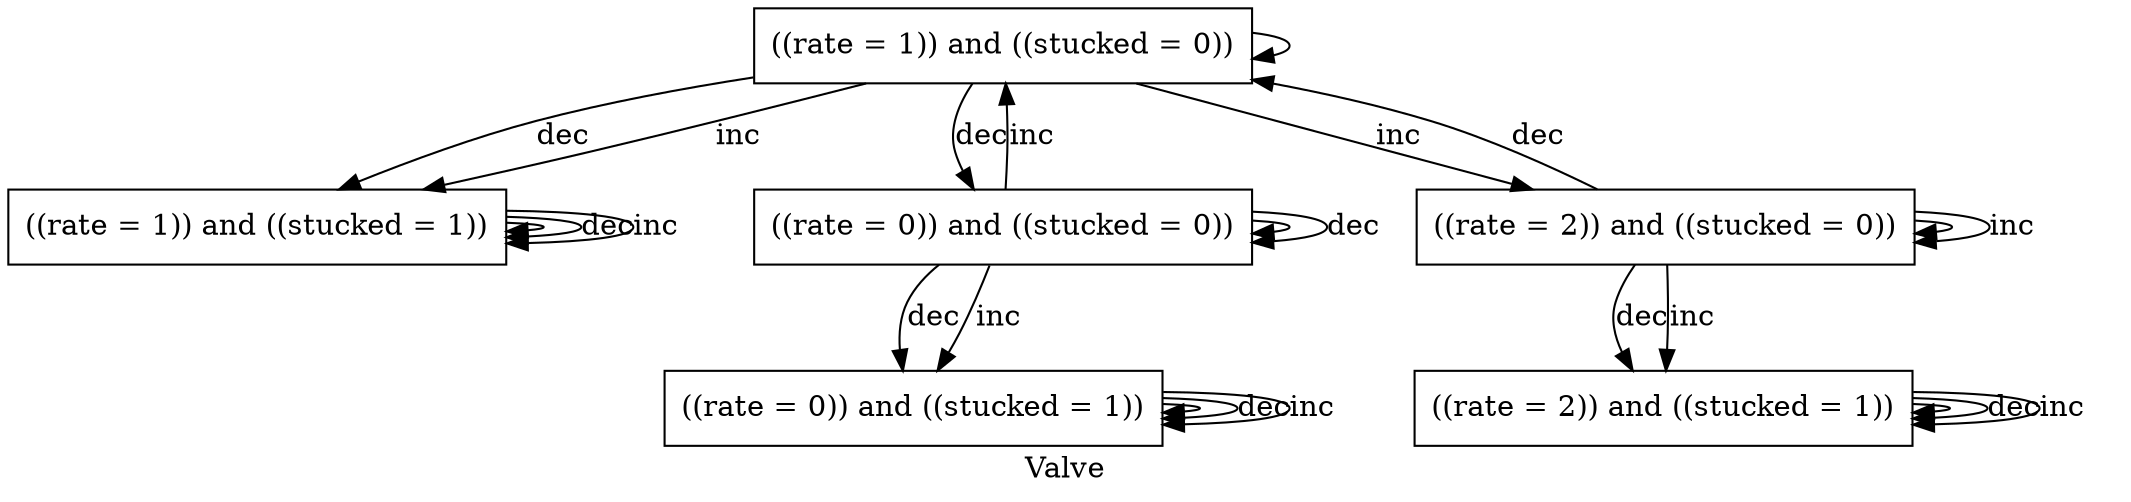 digraph "Valve (mode automaton)" {
  label="Valve";
	node[shape="box"];

N0x55f592653a30[label="((rate = 1)) and ((stucked = 0))"]; 
N0x55f592626c30[label="((rate = 0)) and ((stucked = 1))"]; 
N0x55f59262e3d0[label="((rate = 1)) and ((stucked = 1))"]; 
N0x55f59260edb0[label="((rate = 0)) and ((stucked = 0))"]; 
N0x55f592621c80[label="((rate = 2)) and ((stucked = 1))"]; 
N0x55f59264a140[label="((rate = 2)) and ((stucked = 0))"]; 
N0x55f592653a30[label="((rate = 1)) and ((stucked = 0))"]; 
N0x55f592653a30 -> N0x55f592653a30 [label=""];
N0x55f592653a30 -> N0x55f59262e3d0 [label="dec"];
N0x55f592653a30 -> N0x55f59260edb0 [label="dec"];
N0x55f592653a30 -> N0x55f59262e3d0 [label="inc"];
N0x55f592653a30 -> N0x55f59264a140 [label="inc"];
N0x55f592626c30[label="((rate = 0)) and ((stucked = 1))"]; 
N0x55f592626c30 -> N0x55f592626c30 [label=""];
N0x55f592626c30 -> N0x55f592626c30 [label="dec"];
N0x55f592626c30 -> N0x55f592626c30 [label="inc"];
N0x55f59262e3d0[label="((rate = 1)) and ((stucked = 1))"]; 
N0x55f59262e3d0 -> N0x55f59262e3d0 [label=""];
N0x55f59262e3d0 -> N0x55f59262e3d0 [label="dec"];
N0x55f59262e3d0 -> N0x55f59262e3d0 [label="inc"];
N0x55f59260edb0[label="((rate = 0)) and ((stucked = 0))"]; 
N0x55f59260edb0 -> N0x55f59260edb0 [label=""];
N0x55f59260edb0 -> N0x55f592626c30 [label="dec"];
N0x55f59260edb0 -> N0x55f59260edb0 [label="dec"];
N0x55f59260edb0 -> N0x55f592653a30 [label="inc"];
N0x55f59260edb0 -> N0x55f592626c30 [label="inc"];
N0x55f592621c80[label="((rate = 2)) and ((stucked = 1))"]; 
N0x55f592621c80 -> N0x55f592621c80 [label=""];
N0x55f592621c80 -> N0x55f592621c80 [label="dec"];
N0x55f592621c80 -> N0x55f592621c80 [label="inc"];
N0x55f59264a140[label="((rate = 2)) and ((stucked = 0))"]; 
N0x55f59264a140 -> N0x55f59264a140 [label=""];
N0x55f59264a140 -> N0x55f592653a30 [label="dec"];
N0x55f59264a140 -> N0x55f592621c80 [label="dec"];
N0x55f59264a140 -> N0x55f592621c80 [label="inc"];
N0x55f59264a140 -> N0x55f59264a140 [label="inc"];
}
